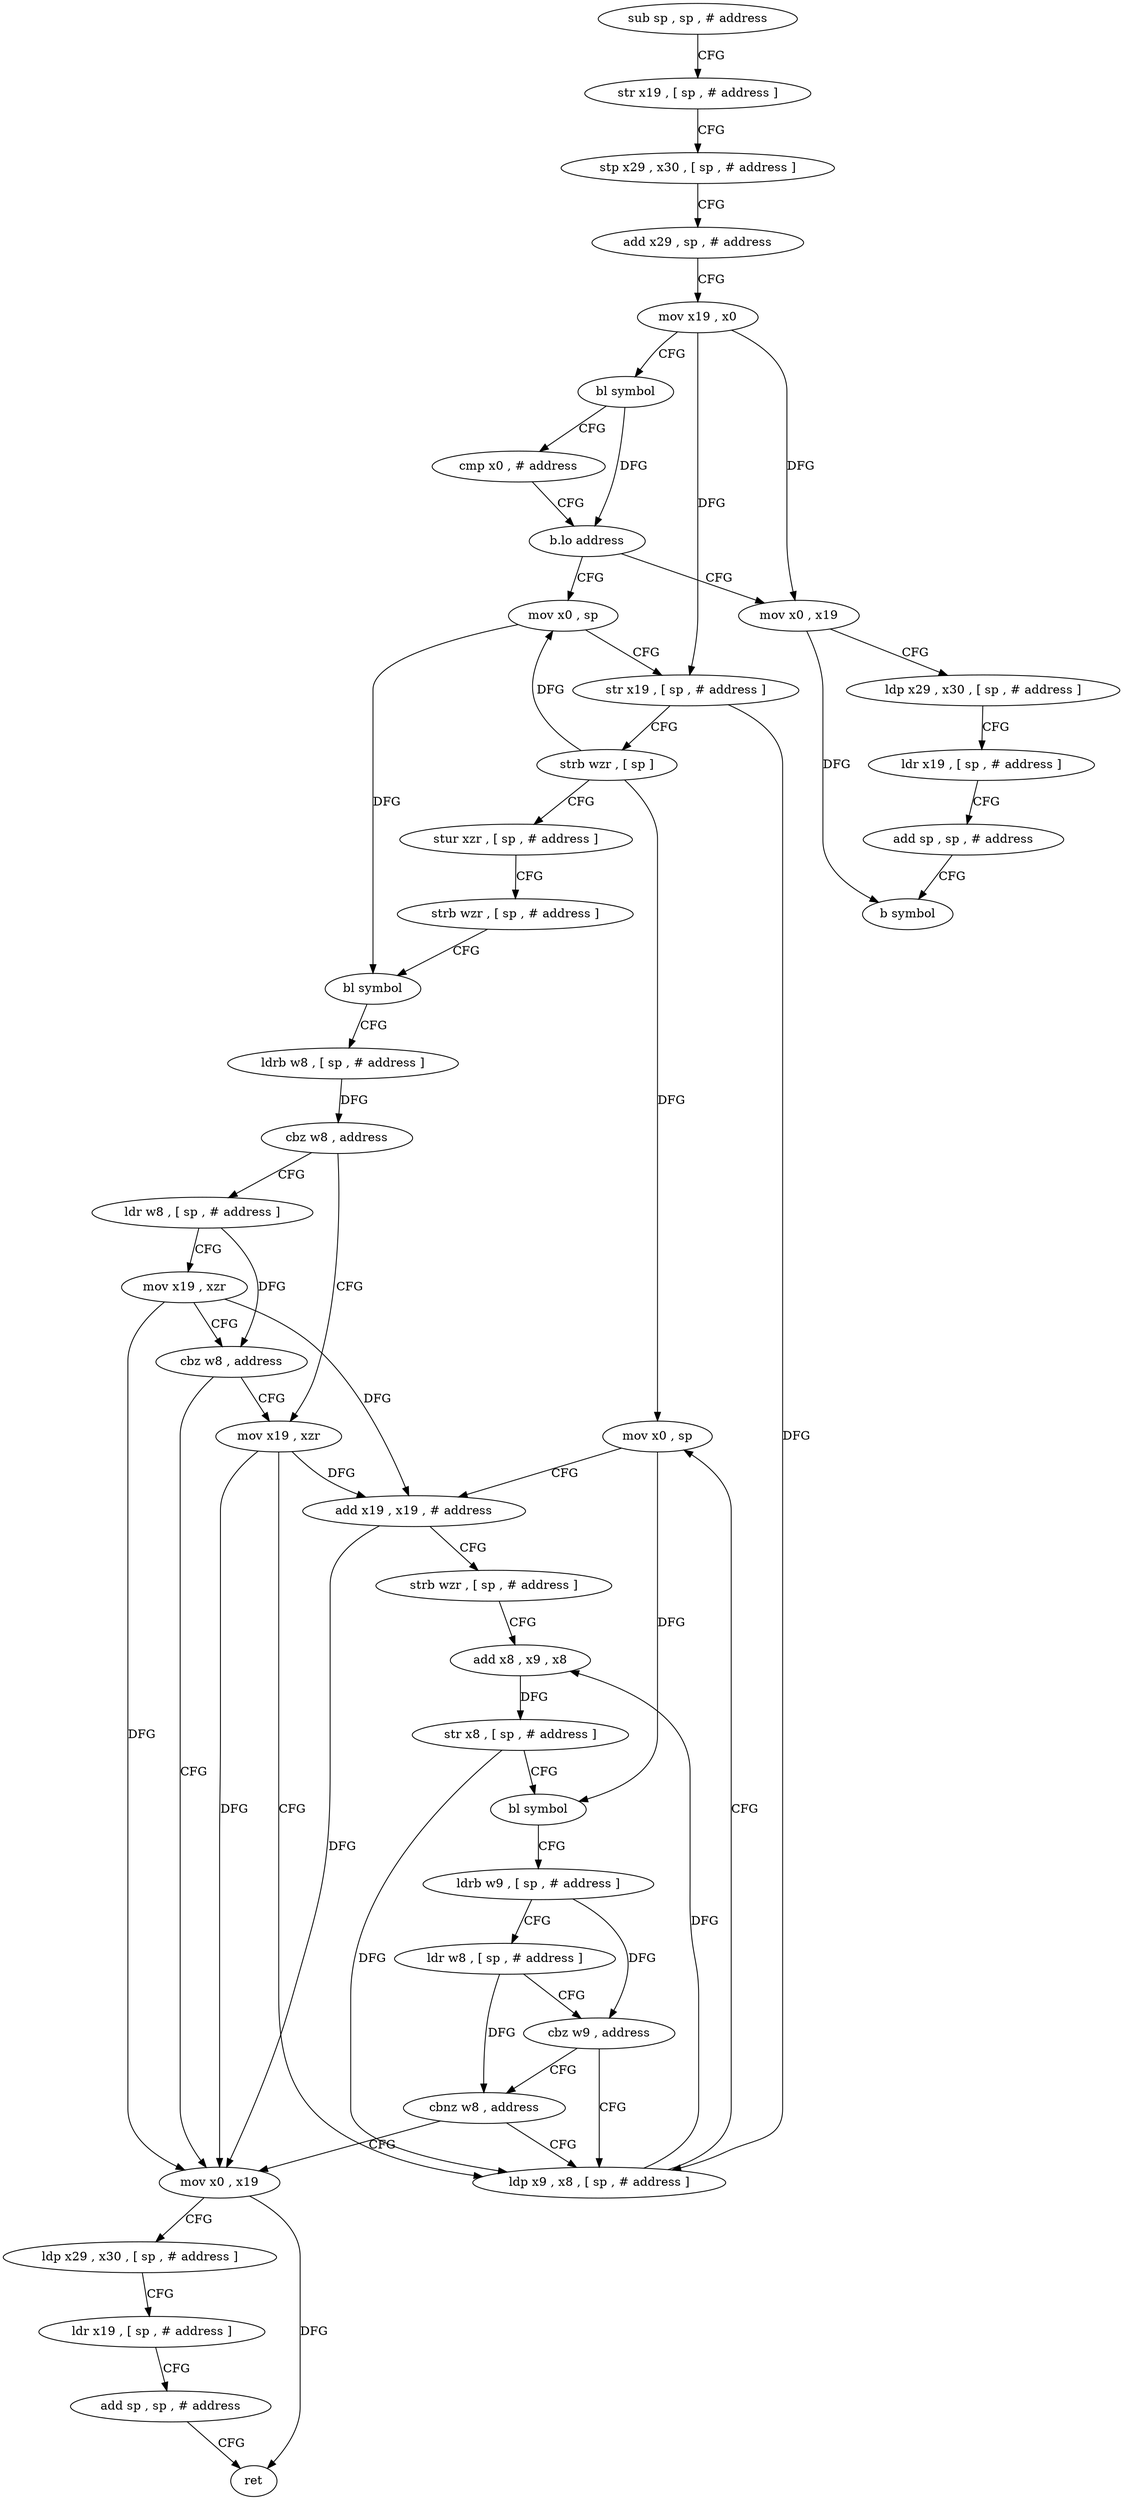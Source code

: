 digraph "func" {
"4263616" [label = "sub sp , sp , # address" ]
"4263620" [label = "str x19 , [ sp , # address ]" ]
"4263624" [label = "stp x29 , x30 , [ sp , # address ]" ]
"4263628" [label = "add x29 , sp , # address" ]
"4263632" [label = "mov x19 , x0" ]
"4263636" [label = "bl symbol" ]
"4263640" [label = "cmp x0 , # address" ]
"4263644" [label = "b.lo address" ]
"4263760" [label = "mov x0 , x19" ]
"4263648" [label = "mov x0 , sp" ]
"4263764" [label = "ldp x29 , x30 , [ sp , # address ]" ]
"4263768" [label = "ldr x19 , [ sp , # address ]" ]
"4263772" [label = "add sp , sp , # address" ]
"4263776" [label = "b symbol" ]
"4263652" [label = "str x19 , [ sp , # address ]" ]
"4263656" [label = "strb wzr , [ sp ]" ]
"4263660" [label = "stur xzr , [ sp , # address ]" ]
"4263664" [label = "strb wzr , [ sp , # address ]" ]
"4263668" [label = "bl symbol" ]
"4263672" [label = "ldrb w8 , [ sp , # address ]" ]
"4263676" [label = "cbz w8 , address" ]
"4263692" [label = "mov x19 , xzr" ]
"4263680" [label = "ldr w8 , [ sp , # address ]" ]
"4263696" [label = "ldp x9 , x8 , [ sp , # address ]" ]
"4263684" [label = "mov x19 , xzr" ]
"4263688" [label = "cbz w8 , address" ]
"4263740" [label = "mov x0 , x19" ]
"4263700" [label = "mov x0 , sp" ]
"4263704" [label = "add x19 , x19 , # address" ]
"4263708" [label = "strb wzr , [ sp , # address ]" ]
"4263712" [label = "add x8 , x9 , x8" ]
"4263716" [label = "str x8 , [ sp , # address ]" ]
"4263720" [label = "bl symbol" ]
"4263724" [label = "ldrb w9 , [ sp , # address ]" ]
"4263728" [label = "ldr w8 , [ sp , # address ]" ]
"4263732" [label = "cbz w9 , address" ]
"4263736" [label = "cbnz w8 , address" ]
"4263744" [label = "ldp x29 , x30 , [ sp , # address ]" ]
"4263748" [label = "ldr x19 , [ sp , # address ]" ]
"4263752" [label = "add sp , sp , # address" ]
"4263756" [label = "ret" ]
"4263616" -> "4263620" [ label = "CFG" ]
"4263620" -> "4263624" [ label = "CFG" ]
"4263624" -> "4263628" [ label = "CFG" ]
"4263628" -> "4263632" [ label = "CFG" ]
"4263632" -> "4263636" [ label = "CFG" ]
"4263632" -> "4263760" [ label = "DFG" ]
"4263632" -> "4263652" [ label = "DFG" ]
"4263636" -> "4263640" [ label = "CFG" ]
"4263636" -> "4263644" [ label = "DFG" ]
"4263640" -> "4263644" [ label = "CFG" ]
"4263644" -> "4263760" [ label = "CFG" ]
"4263644" -> "4263648" [ label = "CFG" ]
"4263760" -> "4263764" [ label = "CFG" ]
"4263760" -> "4263776" [ label = "DFG" ]
"4263648" -> "4263652" [ label = "CFG" ]
"4263648" -> "4263668" [ label = "DFG" ]
"4263764" -> "4263768" [ label = "CFG" ]
"4263768" -> "4263772" [ label = "CFG" ]
"4263772" -> "4263776" [ label = "CFG" ]
"4263652" -> "4263656" [ label = "CFG" ]
"4263652" -> "4263696" [ label = "DFG" ]
"4263656" -> "4263660" [ label = "CFG" ]
"4263656" -> "4263648" [ label = "DFG" ]
"4263656" -> "4263700" [ label = "DFG" ]
"4263660" -> "4263664" [ label = "CFG" ]
"4263664" -> "4263668" [ label = "CFG" ]
"4263668" -> "4263672" [ label = "CFG" ]
"4263672" -> "4263676" [ label = "DFG" ]
"4263676" -> "4263692" [ label = "CFG" ]
"4263676" -> "4263680" [ label = "CFG" ]
"4263692" -> "4263696" [ label = "CFG" ]
"4263692" -> "4263704" [ label = "DFG" ]
"4263692" -> "4263740" [ label = "DFG" ]
"4263680" -> "4263684" [ label = "CFG" ]
"4263680" -> "4263688" [ label = "DFG" ]
"4263696" -> "4263700" [ label = "CFG" ]
"4263696" -> "4263712" [ label = "DFG" ]
"4263684" -> "4263688" [ label = "CFG" ]
"4263684" -> "4263704" [ label = "DFG" ]
"4263684" -> "4263740" [ label = "DFG" ]
"4263688" -> "4263740" [ label = "CFG" ]
"4263688" -> "4263692" [ label = "CFG" ]
"4263740" -> "4263744" [ label = "CFG" ]
"4263740" -> "4263756" [ label = "DFG" ]
"4263700" -> "4263704" [ label = "CFG" ]
"4263700" -> "4263720" [ label = "DFG" ]
"4263704" -> "4263708" [ label = "CFG" ]
"4263704" -> "4263740" [ label = "DFG" ]
"4263708" -> "4263712" [ label = "CFG" ]
"4263712" -> "4263716" [ label = "DFG" ]
"4263716" -> "4263720" [ label = "CFG" ]
"4263716" -> "4263696" [ label = "DFG" ]
"4263720" -> "4263724" [ label = "CFG" ]
"4263724" -> "4263728" [ label = "CFG" ]
"4263724" -> "4263732" [ label = "DFG" ]
"4263728" -> "4263732" [ label = "CFG" ]
"4263728" -> "4263736" [ label = "DFG" ]
"4263732" -> "4263696" [ label = "CFG" ]
"4263732" -> "4263736" [ label = "CFG" ]
"4263736" -> "4263696" [ label = "CFG" ]
"4263736" -> "4263740" [ label = "CFG" ]
"4263744" -> "4263748" [ label = "CFG" ]
"4263748" -> "4263752" [ label = "CFG" ]
"4263752" -> "4263756" [ label = "CFG" ]
}
